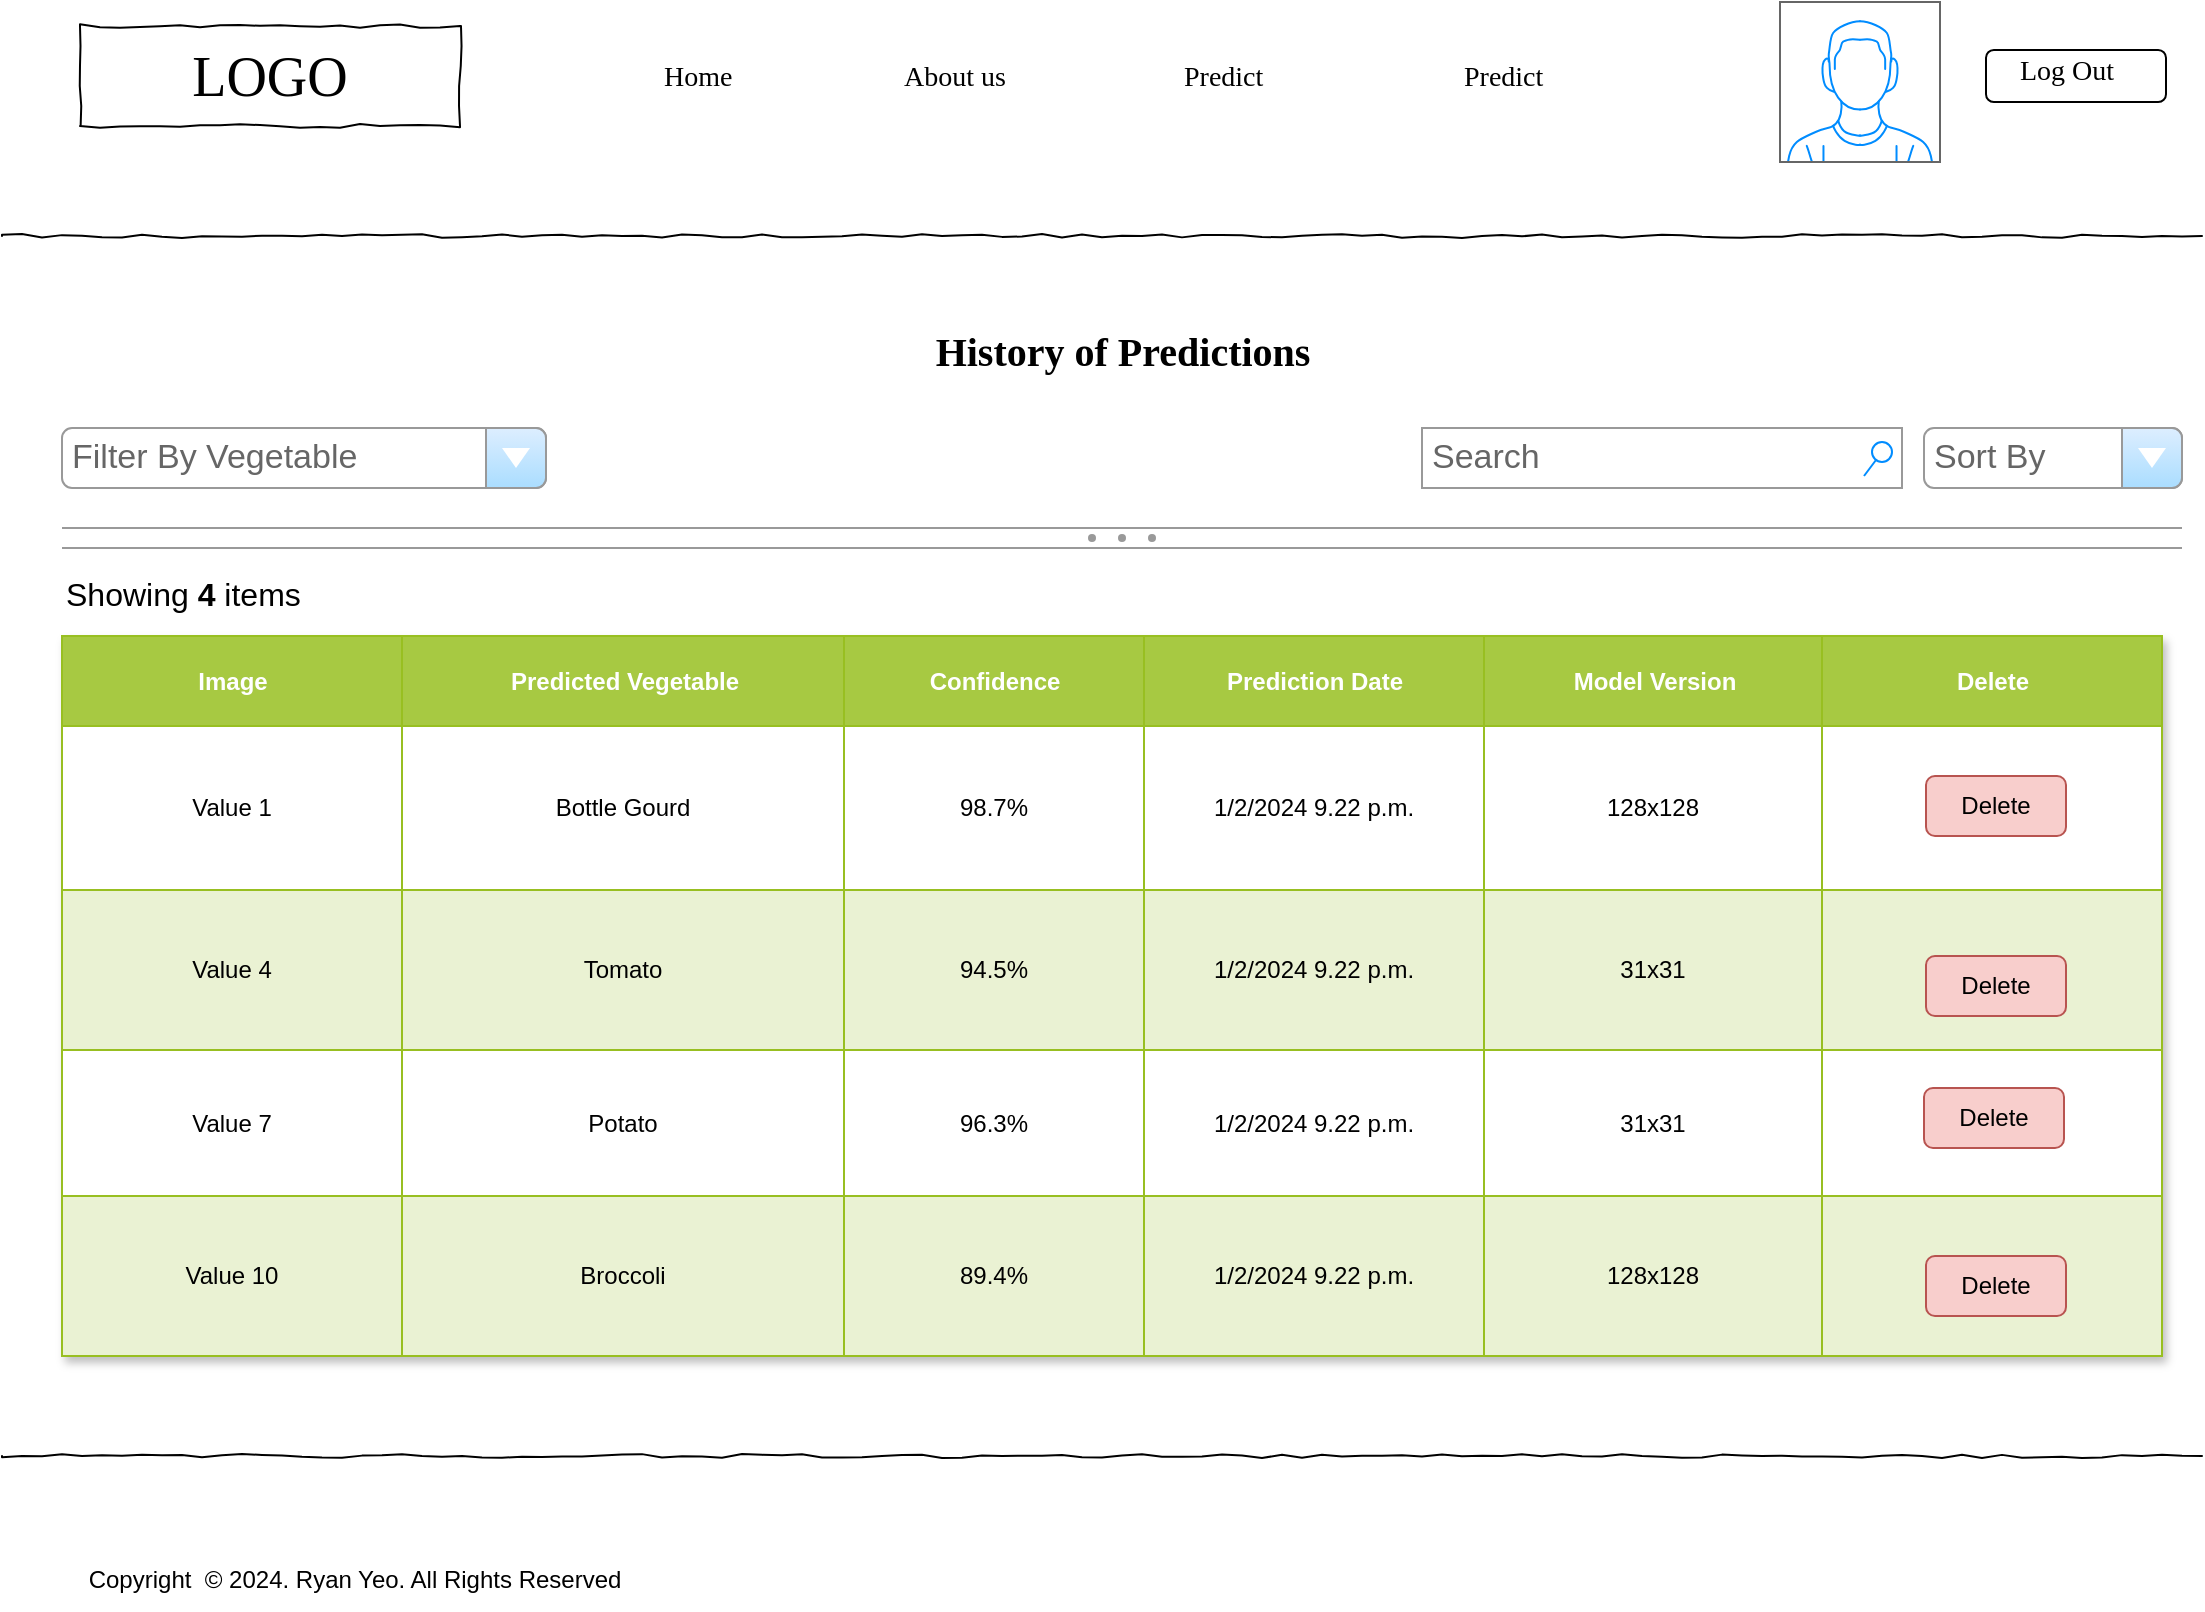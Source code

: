 <mxfile version="23.1.1" type="gitlab">
  <diagram name="Page-1" id="03018318-947c-dd8e-b7a3-06fadd420f32">
    <mxGraphModel dx="1434" dy="-78" grid="1" gridSize="10" guides="1" tooltips="1" connect="1" arrows="1" fold="1" page="1" pageScale="1" pageWidth="1100" pageHeight="850" background="none" math="0" shadow="0">
      <root>
        <mxCell id="0" />
        <mxCell id="1" parent="0" />
        <mxCell id="nJRYPMrRPYgnmkcz7Azl-79" value="LOGO" style="whiteSpace=wrap;html=1;rounded=0;shadow=0;labelBackgroundColor=none;strokeWidth=1;fontFamily=Verdana;fontSize=28;align=center;comic=1;" vertex="1" parent="1">
          <mxGeometry x="39" y="879" width="190" height="50" as="geometry" />
        </mxCell>
        <mxCell id="nJRYPMrRPYgnmkcz7Azl-80" value="Home" style="text;html=1;points=[];align=left;verticalAlign=top;spacingTop=-4;fontSize=14;fontFamily=Verdana" vertex="1" parent="1">
          <mxGeometry x="329" y="894" width="60" height="20" as="geometry" />
        </mxCell>
        <mxCell id="nJRYPMrRPYgnmkcz7Azl-81" value="About us" style="text;html=1;points=[];align=left;verticalAlign=top;spacingTop=-4;fontSize=14;fontFamily=Verdana" vertex="1" parent="1">
          <mxGeometry x="449" y="894" width="60" height="20" as="geometry" />
        </mxCell>
        <mxCell id="nJRYPMrRPYgnmkcz7Azl-82" value="" style="line;strokeWidth=1;html=1;rounded=0;shadow=0;labelBackgroundColor=none;fillColor=none;fontFamily=Verdana;fontSize=14;fontColor=#000000;align=center;comic=1;" vertex="1" parent="1">
          <mxGeometry y="979" width="1100" height="10" as="geometry" />
        </mxCell>
        <mxCell id="nJRYPMrRPYgnmkcz7Azl-83" value="Predict" style="text;html=1;points=[];align=left;verticalAlign=top;spacingTop=-4;fontSize=14;fontFamily=Verdana" vertex="1" parent="1">
          <mxGeometry x="589" y="894" width="60" height="20" as="geometry" />
        </mxCell>
        <mxCell id="nJRYPMrRPYgnmkcz7Azl-84" value="Predict" style="text;html=1;points=[];align=left;verticalAlign=top;spacingTop=-4;fontSize=14;fontFamily=Verdana" vertex="1" parent="1">
          <mxGeometry x="729" y="894" width="60" height="20" as="geometry" />
        </mxCell>
        <mxCell id="nJRYPMrRPYgnmkcz7Azl-85" value="" style="verticalLabelPosition=bottom;shadow=0;dashed=0;align=center;html=1;verticalAlign=top;strokeWidth=1;shape=mxgraph.mockup.containers.userMale;strokeColor=#666666;strokeColor2=#008cff;" vertex="1" parent="1">
          <mxGeometry x="889" y="867" width="80" height="80" as="geometry" />
        </mxCell>
        <mxCell id="nJRYPMrRPYgnmkcz7Azl-86" value="" style="group" vertex="1" connectable="0" parent="1">
          <mxGeometry x="992" y="891" width="90" height="26" as="geometry" />
        </mxCell>
        <mxCell id="nJRYPMrRPYgnmkcz7Azl-87" value="" style="rounded=1;whiteSpace=wrap;html=1;" vertex="1" parent="nJRYPMrRPYgnmkcz7Azl-86">
          <mxGeometry width="90" height="26" as="geometry" />
        </mxCell>
        <mxCell id="nJRYPMrRPYgnmkcz7Azl-88" value="Log Out" style="text;html=1;points=[];align=left;verticalAlign=top;spacingTop=-4;fontSize=14;fontFamily=Verdana" vertex="1" parent="nJRYPMrRPYgnmkcz7Azl-86">
          <mxGeometry x="15" width="60" height="20" as="geometry" />
        </mxCell>
        <mxCell id="nJRYPMrRPYgnmkcz7Azl-89" value="" style="line;strokeWidth=1;html=1;rounded=0;shadow=0;labelBackgroundColor=none;fillColor=none;fontFamily=Verdana;fontSize=14;fontColor=#000000;align=center;comic=1;" vertex="1" parent="1">
          <mxGeometry y="1589" width="1100" height="10" as="geometry" />
        </mxCell>
        <mxCell id="nJRYPMrRPYgnmkcz7Azl-90" value="Copyright&amp;nbsp;&amp;nbsp;© 2024. Ryan Yeo. All Rights Reserved" style="text;html=1;align=center;verticalAlign=middle;resizable=0;points=[];autosize=1;strokeColor=none;fillColor=none;" vertex="1" parent="1">
          <mxGeometry x="31" y="1641" width="290" height="30" as="geometry" />
        </mxCell>
        <mxCell id="nJRYPMrRPYgnmkcz7Azl-91" value="&lt;b&gt;&lt;font style=&quot;font-size: 20px;&quot;&gt;History of Predictions&lt;/font&gt;&lt;/b&gt;" style="text;html=1;points=[];align=center;verticalAlign=top;spacingTop=-4;fontSize=14;fontFamily=Verdana" vertex="1" parent="1">
          <mxGeometry x="350" y="1027" width="420" height="20" as="geometry" />
        </mxCell>
        <mxCell id="nJRYPMrRPYgnmkcz7Azl-92" value="Assets" style="childLayout=tableLayout;recursiveResize=0;strokeColor=#98bf21;fillColor=#A7C942;shadow=1;" vertex="1" parent="1">
          <mxGeometry x="30" y="1184" width="1050" height="360" as="geometry" />
        </mxCell>
        <mxCell id="nJRYPMrRPYgnmkcz7Azl-93" style="shape=tableRow;horizontal=0;startSize=0;swimlaneHead=0;swimlaneBody=0;top=0;left=0;bottom=0;right=0;dropTarget=0;collapsible=0;recursiveResize=0;expand=0;fontStyle=0;strokeColor=inherit;fillColor=#ffffff;" vertex="1" parent="nJRYPMrRPYgnmkcz7Azl-92">
          <mxGeometry width="1050" height="45" as="geometry" />
        </mxCell>
        <mxCell id="nJRYPMrRPYgnmkcz7Azl-94" value="Image" style="connectable=0;recursiveResize=0;strokeColor=inherit;fillColor=#A7C942;align=center;fontStyle=1;fontColor=#FFFFFF;html=1;" vertex="1" parent="nJRYPMrRPYgnmkcz7Azl-93">
          <mxGeometry width="170" height="45" as="geometry">
            <mxRectangle width="170" height="45" as="alternateBounds" />
          </mxGeometry>
        </mxCell>
        <mxCell id="nJRYPMrRPYgnmkcz7Azl-101" value="Predicted Vegetable" style="connectable=0;recursiveResize=0;strokeColor=inherit;fillColor=#A7C942;align=center;fontStyle=1;fontColor=#FFFFFF;html=1;" vertex="1" parent="nJRYPMrRPYgnmkcz7Azl-93">
          <mxGeometry x="170" width="221" height="45" as="geometry">
            <mxRectangle width="221" height="45" as="alternateBounds" />
          </mxGeometry>
        </mxCell>
        <mxCell id="nJRYPMrRPYgnmkcz7Azl-102" value="Confidence" style="connectable=0;recursiveResize=0;strokeColor=inherit;fillColor=#A7C942;align=center;fontStyle=1;fontColor=#FFFFFF;html=1;" vertex="1" parent="nJRYPMrRPYgnmkcz7Azl-93">
          <mxGeometry x="391" width="150" height="45" as="geometry">
            <mxRectangle width="150" height="45" as="alternateBounds" />
          </mxGeometry>
        </mxCell>
        <mxCell id="nJRYPMrRPYgnmkcz7Azl-103" value="Prediction Date" style="connectable=0;recursiveResize=0;strokeColor=inherit;fillColor=#A7C942;align=center;fontStyle=1;fontColor=#FFFFFF;html=1;" vertex="1" parent="nJRYPMrRPYgnmkcz7Azl-93">
          <mxGeometry x="541" width="170" height="45" as="geometry">
            <mxRectangle width="170" height="45" as="alternateBounds" />
          </mxGeometry>
        </mxCell>
        <mxCell id="nJRYPMrRPYgnmkcz7Azl-164" value="Model Version" style="connectable=0;recursiveResize=0;strokeColor=inherit;fillColor=#A7C942;align=center;fontStyle=1;fontColor=#FFFFFF;html=1;" vertex="1" parent="nJRYPMrRPYgnmkcz7Azl-93">
          <mxGeometry x="711" width="169" height="45" as="geometry">
            <mxRectangle width="169" height="45" as="alternateBounds" />
          </mxGeometry>
        </mxCell>
        <mxCell id="nJRYPMrRPYgnmkcz7Azl-104" value="Delete" style="connectable=0;recursiveResize=0;strokeColor=inherit;fillColor=#A7C942;align=center;fontStyle=1;fontColor=#FFFFFF;html=1;" vertex="1" parent="nJRYPMrRPYgnmkcz7Azl-93">
          <mxGeometry x="880" width="170" height="45" as="geometry">
            <mxRectangle width="170" height="45" as="alternateBounds" />
          </mxGeometry>
        </mxCell>
        <mxCell id="nJRYPMrRPYgnmkcz7Azl-105" value="" style="shape=tableRow;horizontal=0;startSize=0;swimlaneHead=0;swimlaneBody=0;top=0;left=0;bottom=0;right=0;dropTarget=0;collapsible=0;recursiveResize=0;expand=0;fontStyle=0;strokeColor=inherit;fillColor=#ffffff;" vertex="1" parent="nJRYPMrRPYgnmkcz7Azl-92">
          <mxGeometry y="45" width="1050" height="82" as="geometry" />
        </mxCell>
        <mxCell id="nJRYPMrRPYgnmkcz7Azl-106" value="Value 1" style="connectable=0;recursiveResize=0;strokeColor=inherit;fillColor=inherit;align=center;whiteSpace=wrap;html=1;" vertex="1" parent="nJRYPMrRPYgnmkcz7Azl-105">
          <mxGeometry width="170" height="82" as="geometry">
            <mxRectangle width="170" height="82" as="alternateBounds" />
          </mxGeometry>
        </mxCell>
        <mxCell id="nJRYPMrRPYgnmkcz7Azl-113" value="Bottle Gourd" style="connectable=0;recursiveResize=0;strokeColor=inherit;fillColor=inherit;align=center;whiteSpace=wrap;html=1;" vertex="1" parent="nJRYPMrRPYgnmkcz7Azl-105">
          <mxGeometry x="170" width="221" height="82" as="geometry">
            <mxRectangle width="221" height="82" as="alternateBounds" />
          </mxGeometry>
        </mxCell>
        <mxCell id="nJRYPMrRPYgnmkcz7Azl-114" value="98.7%" style="connectable=0;recursiveResize=0;strokeColor=inherit;fillColor=inherit;align=center;whiteSpace=wrap;html=1;" vertex="1" parent="nJRYPMrRPYgnmkcz7Azl-105">
          <mxGeometry x="391" width="150" height="82" as="geometry">
            <mxRectangle width="150" height="82" as="alternateBounds" />
          </mxGeometry>
        </mxCell>
        <mxCell id="nJRYPMrRPYgnmkcz7Azl-115" value="1/2/2024 9.22 p.m." style="connectable=0;recursiveResize=0;strokeColor=inherit;fillColor=inherit;align=center;whiteSpace=wrap;html=1;" vertex="1" parent="nJRYPMrRPYgnmkcz7Azl-105">
          <mxGeometry x="541" width="170" height="82" as="geometry">
            <mxRectangle width="170" height="82" as="alternateBounds" />
          </mxGeometry>
        </mxCell>
        <mxCell id="nJRYPMrRPYgnmkcz7Azl-165" value="128x128" style="connectable=0;recursiveResize=0;strokeColor=inherit;fillColor=inherit;align=center;whiteSpace=wrap;html=1;" vertex="1" parent="nJRYPMrRPYgnmkcz7Azl-105">
          <mxGeometry x="711" width="169" height="82" as="geometry">
            <mxRectangle width="169" height="82" as="alternateBounds" />
          </mxGeometry>
        </mxCell>
        <mxCell id="nJRYPMrRPYgnmkcz7Azl-116" style="connectable=0;recursiveResize=0;strokeColor=inherit;fillColor=inherit;align=center;whiteSpace=wrap;html=1;" vertex="1" parent="nJRYPMrRPYgnmkcz7Azl-105">
          <mxGeometry x="880" width="170" height="82" as="geometry">
            <mxRectangle width="170" height="82" as="alternateBounds" />
          </mxGeometry>
        </mxCell>
        <mxCell id="nJRYPMrRPYgnmkcz7Azl-117" value="" style="shape=tableRow;horizontal=0;startSize=0;swimlaneHead=0;swimlaneBody=0;top=0;left=0;bottom=0;right=0;dropTarget=0;collapsible=0;recursiveResize=0;expand=0;fontStyle=1;strokeColor=inherit;fillColor=#EAF2D3;" vertex="1" parent="nJRYPMrRPYgnmkcz7Azl-92">
          <mxGeometry y="127" width="1050" height="80" as="geometry" />
        </mxCell>
        <mxCell id="nJRYPMrRPYgnmkcz7Azl-118" value="Value 4" style="connectable=0;recursiveResize=0;strokeColor=inherit;fillColor=inherit;whiteSpace=wrap;html=1;" vertex="1" parent="nJRYPMrRPYgnmkcz7Azl-117">
          <mxGeometry width="170" height="80" as="geometry">
            <mxRectangle width="170" height="80" as="alternateBounds" />
          </mxGeometry>
        </mxCell>
        <mxCell id="nJRYPMrRPYgnmkcz7Azl-125" value="Tomato" style="connectable=0;recursiveResize=0;strokeColor=inherit;fillColor=inherit;whiteSpace=wrap;html=1;" vertex="1" parent="nJRYPMrRPYgnmkcz7Azl-117">
          <mxGeometry x="170" width="221" height="80" as="geometry">
            <mxRectangle width="221" height="80" as="alternateBounds" />
          </mxGeometry>
        </mxCell>
        <mxCell id="nJRYPMrRPYgnmkcz7Azl-126" value="94.5%" style="connectable=0;recursiveResize=0;strokeColor=inherit;fillColor=inherit;whiteSpace=wrap;html=1;" vertex="1" parent="nJRYPMrRPYgnmkcz7Azl-117">
          <mxGeometry x="391" width="150" height="80" as="geometry">
            <mxRectangle width="150" height="80" as="alternateBounds" />
          </mxGeometry>
        </mxCell>
        <mxCell id="nJRYPMrRPYgnmkcz7Azl-127" value="1/2/2024 9.22 p.m." style="connectable=0;recursiveResize=0;strokeColor=inherit;fillColor=inherit;whiteSpace=wrap;html=1;" vertex="1" parent="nJRYPMrRPYgnmkcz7Azl-117">
          <mxGeometry x="541" width="170" height="80" as="geometry">
            <mxRectangle width="170" height="80" as="alternateBounds" />
          </mxGeometry>
        </mxCell>
        <mxCell id="nJRYPMrRPYgnmkcz7Azl-166" value="31x31" style="connectable=0;recursiveResize=0;strokeColor=inherit;fillColor=inherit;whiteSpace=wrap;html=1;" vertex="1" parent="nJRYPMrRPYgnmkcz7Azl-117">
          <mxGeometry x="711" width="169" height="80" as="geometry">
            <mxRectangle width="169" height="80" as="alternateBounds" />
          </mxGeometry>
        </mxCell>
        <mxCell id="nJRYPMrRPYgnmkcz7Azl-128" style="connectable=0;recursiveResize=0;strokeColor=inherit;fillColor=inherit;whiteSpace=wrap;html=1;" vertex="1" parent="nJRYPMrRPYgnmkcz7Azl-117">
          <mxGeometry x="880" width="170" height="80" as="geometry">
            <mxRectangle width="170" height="80" as="alternateBounds" />
          </mxGeometry>
        </mxCell>
        <mxCell id="nJRYPMrRPYgnmkcz7Azl-129" value="" style="shape=tableRow;horizontal=0;startSize=0;swimlaneHead=0;swimlaneBody=0;top=0;left=0;bottom=0;right=0;dropTarget=0;collapsible=0;recursiveResize=0;expand=0;fontStyle=0;strokeColor=inherit;fillColor=#ffffff;" vertex="1" parent="nJRYPMrRPYgnmkcz7Azl-92">
          <mxGeometry y="207" width="1050" height="73" as="geometry" />
        </mxCell>
        <mxCell id="nJRYPMrRPYgnmkcz7Azl-130" value="Value 7" style="connectable=0;recursiveResize=0;strokeColor=inherit;fillColor=inherit;fontStyle=0;align=center;whiteSpace=wrap;html=1;" vertex="1" parent="nJRYPMrRPYgnmkcz7Azl-129">
          <mxGeometry width="170" height="73" as="geometry">
            <mxRectangle width="170" height="73" as="alternateBounds" />
          </mxGeometry>
        </mxCell>
        <mxCell id="nJRYPMrRPYgnmkcz7Azl-137" value="Potato" style="connectable=0;recursiveResize=0;strokeColor=inherit;fillColor=inherit;fontStyle=0;align=center;whiteSpace=wrap;html=1;" vertex="1" parent="nJRYPMrRPYgnmkcz7Azl-129">
          <mxGeometry x="170" width="221" height="73" as="geometry">
            <mxRectangle width="221" height="73" as="alternateBounds" />
          </mxGeometry>
        </mxCell>
        <mxCell id="nJRYPMrRPYgnmkcz7Azl-138" value="96.3%" style="connectable=0;recursiveResize=0;strokeColor=inherit;fillColor=inherit;fontStyle=0;align=center;whiteSpace=wrap;html=1;" vertex="1" parent="nJRYPMrRPYgnmkcz7Azl-129">
          <mxGeometry x="391" width="150" height="73" as="geometry">
            <mxRectangle width="150" height="73" as="alternateBounds" />
          </mxGeometry>
        </mxCell>
        <mxCell id="nJRYPMrRPYgnmkcz7Azl-139" value="1/2/2024 9.22 p.m." style="connectable=0;recursiveResize=0;strokeColor=inherit;fillColor=inherit;fontStyle=0;align=center;whiteSpace=wrap;html=1;" vertex="1" parent="nJRYPMrRPYgnmkcz7Azl-129">
          <mxGeometry x="541" width="170" height="73" as="geometry">
            <mxRectangle width="170" height="73" as="alternateBounds" />
          </mxGeometry>
        </mxCell>
        <mxCell id="nJRYPMrRPYgnmkcz7Azl-167" value="31x31" style="connectable=0;recursiveResize=0;strokeColor=inherit;fillColor=inherit;fontStyle=0;align=center;whiteSpace=wrap;html=1;" vertex="1" parent="nJRYPMrRPYgnmkcz7Azl-129">
          <mxGeometry x="711" width="169" height="73" as="geometry">
            <mxRectangle width="169" height="73" as="alternateBounds" />
          </mxGeometry>
        </mxCell>
        <mxCell id="nJRYPMrRPYgnmkcz7Azl-140" style="connectable=0;recursiveResize=0;strokeColor=inherit;fillColor=inherit;fontStyle=0;align=center;whiteSpace=wrap;html=1;" vertex="1" parent="nJRYPMrRPYgnmkcz7Azl-129">
          <mxGeometry x="880" width="170" height="73" as="geometry">
            <mxRectangle width="170" height="73" as="alternateBounds" />
          </mxGeometry>
        </mxCell>
        <mxCell id="nJRYPMrRPYgnmkcz7Azl-141" value="" style="shape=tableRow;horizontal=0;startSize=0;swimlaneHead=0;swimlaneBody=0;top=0;left=0;bottom=0;right=0;dropTarget=0;collapsible=0;recursiveResize=0;expand=0;fontStyle=1;strokeColor=inherit;fillColor=#EAF2D3;" vertex="1" parent="nJRYPMrRPYgnmkcz7Azl-92">
          <mxGeometry y="280" width="1050" height="80" as="geometry" />
        </mxCell>
        <mxCell id="nJRYPMrRPYgnmkcz7Azl-142" value="Value 10" style="connectable=0;recursiveResize=0;strokeColor=inherit;fillColor=inherit;whiteSpace=wrap;html=1;" vertex="1" parent="nJRYPMrRPYgnmkcz7Azl-141">
          <mxGeometry width="170" height="80" as="geometry">
            <mxRectangle width="170" height="80" as="alternateBounds" />
          </mxGeometry>
        </mxCell>
        <mxCell id="nJRYPMrRPYgnmkcz7Azl-149" value="Broccoli" style="connectable=0;recursiveResize=0;strokeColor=inherit;fillColor=inherit;whiteSpace=wrap;html=1;" vertex="1" parent="nJRYPMrRPYgnmkcz7Azl-141">
          <mxGeometry x="170" width="221" height="80" as="geometry">
            <mxRectangle width="221" height="80" as="alternateBounds" />
          </mxGeometry>
        </mxCell>
        <mxCell id="nJRYPMrRPYgnmkcz7Azl-150" value="89.4%" style="connectable=0;recursiveResize=0;strokeColor=inherit;fillColor=inherit;whiteSpace=wrap;html=1;" vertex="1" parent="nJRYPMrRPYgnmkcz7Azl-141">
          <mxGeometry x="391" width="150" height="80" as="geometry">
            <mxRectangle width="150" height="80" as="alternateBounds" />
          </mxGeometry>
        </mxCell>
        <mxCell id="nJRYPMrRPYgnmkcz7Azl-151" value="1/2/2024 9.22 p.m." style="connectable=0;recursiveResize=0;strokeColor=inherit;fillColor=inherit;whiteSpace=wrap;html=1;" vertex="1" parent="nJRYPMrRPYgnmkcz7Azl-141">
          <mxGeometry x="541" width="170" height="80" as="geometry">
            <mxRectangle width="170" height="80" as="alternateBounds" />
          </mxGeometry>
        </mxCell>
        <mxCell id="nJRYPMrRPYgnmkcz7Azl-168" value="128x128" style="connectable=0;recursiveResize=0;strokeColor=inherit;fillColor=inherit;whiteSpace=wrap;html=1;" vertex="1" parent="nJRYPMrRPYgnmkcz7Azl-141">
          <mxGeometry x="711" width="169" height="80" as="geometry">
            <mxRectangle width="169" height="80" as="alternateBounds" />
          </mxGeometry>
        </mxCell>
        <mxCell id="nJRYPMrRPYgnmkcz7Azl-152" style="connectable=0;recursiveResize=0;strokeColor=inherit;fillColor=inherit;whiteSpace=wrap;html=1;" vertex="1" parent="nJRYPMrRPYgnmkcz7Azl-141">
          <mxGeometry x="880" width="170" height="80" as="geometry">
            <mxRectangle width="170" height="80" as="alternateBounds" />
          </mxGeometry>
        </mxCell>
        <mxCell id="nJRYPMrRPYgnmkcz7Azl-153" value="Delete" style="rounded=1;whiteSpace=wrap;html=1;fillColor=#f8cecc;strokeColor=#b85450;" vertex="1" parent="1">
          <mxGeometry x="962" y="1254" width="70" height="30" as="geometry" />
        </mxCell>
        <mxCell id="nJRYPMrRPYgnmkcz7Azl-154" value="Delete" style="rounded=1;whiteSpace=wrap;html=1;fillColor=#f8cecc;strokeColor=#b85450;" vertex="1" parent="1">
          <mxGeometry x="962" y="1344" width="70" height="30" as="geometry" />
        </mxCell>
        <mxCell id="nJRYPMrRPYgnmkcz7Azl-155" value="Delete" style="rounded=1;whiteSpace=wrap;html=1;fillColor=#f8cecc;strokeColor=#b85450;" vertex="1" parent="1">
          <mxGeometry x="961" y="1410" width="70" height="30" as="geometry" />
        </mxCell>
        <mxCell id="nJRYPMrRPYgnmkcz7Azl-156" value="Delete" style="rounded=1;whiteSpace=wrap;html=1;fillColor=#f8cecc;strokeColor=#b85450;" vertex="1" parent="1">
          <mxGeometry x="962" y="1494" width="70" height="30" as="geometry" />
        </mxCell>
        <mxCell id="nJRYPMrRPYgnmkcz7Azl-157" value="Search&amp;nbsp;" style="strokeWidth=1;shadow=0;dashed=0;align=center;html=1;shape=mxgraph.mockup.forms.searchBox;strokeColor=#999999;mainText=;strokeColor2=#008cff;fontColor=#666666;fontSize=17;align=left;spacingLeft=3;whiteSpace=wrap;" vertex="1" parent="1">
          <mxGeometry x="710" y="1080" width="240" height="30" as="geometry" />
        </mxCell>
        <mxCell id="nJRYPMrRPYgnmkcz7Azl-158" value="Filter By Vegetable" style="strokeWidth=1;shadow=0;dashed=0;align=center;html=1;shape=mxgraph.mockup.forms.comboBox;strokeColor=#999999;fillColor=#ddeeff;align=left;fillColor2=#aaddff;mainText=;fontColor=#666666;fontSize=17;spacingLeft=3;" vertex="1" parent="1">
          <mxGeometry x="30" y="1080" width="242" height="30" as="geometry" />
        </mxCell>
        <mxCell id="nJRYPMrRPYgnmkcz7Azl-173" value="Sort By" style="strokeWidth=1;shadow=0;dashed=0;align=center;html=1;shape=mxgraph.mockup.forms.comboBox;strokeColor=#999999;fillColor=#ddeeff;align=left;fillColor2=#aaddff;mainText=;fontColor=#666666;fontSize=17;spacingLeft=3;" vertex="1" parent="1">
          <mxGeometry x="961" y="1080" width="129" height="30" as="geometry" />
        </mxCell>
        <mxCell id="nJRYPMrRPYgnmkcz7Azl-174" value="" style="verticalLabelPosition=bottom;shadow=0;dashed=0;align=center;html=1;verticalAlign=top;strokeWidth=1;shape=mxgraph.mockup.forms.splitter;strokeColor=#999999;" vertex="1" parent="1">
          <mxGeometry x="30" y="1130" width="1060" height="10" as="geometry" />
        </mxCell>
        <mxCell id="nJRYPMrRPYgnmkcz7Azl-176" value="&lt;font style=&quot;font-size: 16px;&quot;&gt;Showing &lt;b&gt;4&lt;/b&gt;&amp;nbsp;items&lt;/font&gt;" style="text;html=1;align=left;verticalAlign=middle;resizable=0;points=[];autosize=1;strokeColor=none;fillColor=none;" vertex="1" parent="1">
          <mxGeometry x="30" y="1148" width="140" height="30" as="geometry" />
        </mxCell>
      </root>
    </mxGraphModel>
  </diagram>
</mxfile>

